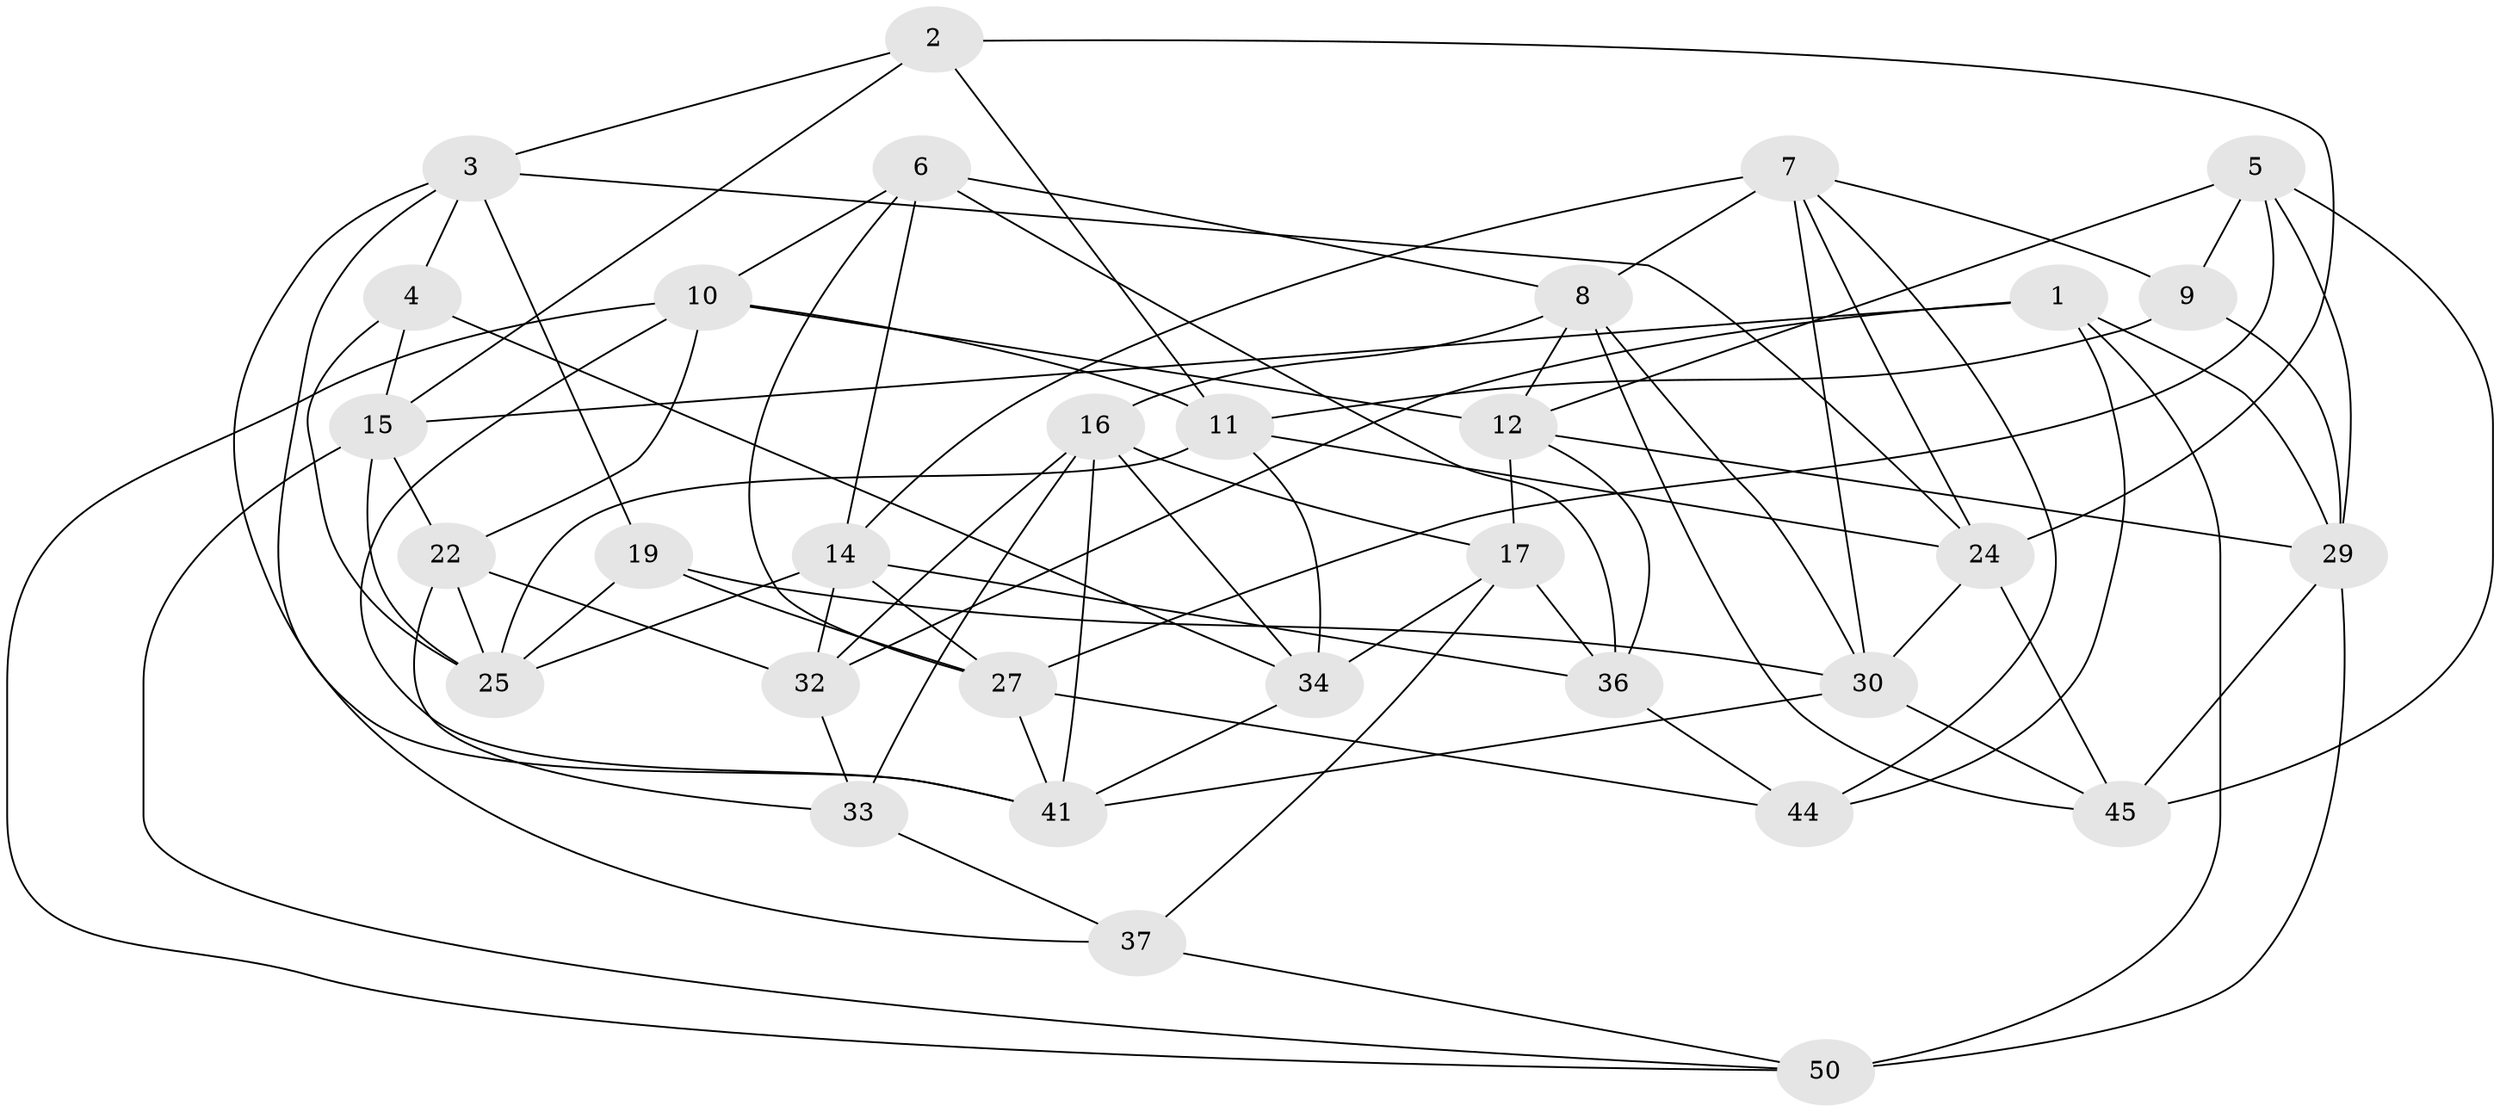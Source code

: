 // original degree distribution, {4: 1.0}
// Generated by graph-tools (version 1.1) at 2025/11/02/27/25 16:11:45]
// undirected, 32 vertices, 84 edges
graph export_dot {
graph [start="1"]
  node [color=gray90,style=filled];
  1 [super="+49"];
  2;
  3 [super="+48"];
  4;
  5 [super="+26"];
  6 [super="+28"];
  7 [super="+21"];
  8 [super="+51"];
  9;
  10 [super="+31"];
  11 [super="+23"];
  12 [super="+13"];
  14 [super="+39"];
  15 [super="+18"];
  16 [super="+20"];
  17 [super="+47"];
  19;
  22 [super="+53"];
  24 [super="+35"];
  25 [super="+38"];
  27 [super="+55"];
  29 [super="+42"];
  30 [super="+40"];
  32 [super="+43"];
  33;
  34 [super="+46"];
  36 [super="+57"];
  37;
  41 [super="+54"];
  44;
  45 [super="+56"];
  50 [super="+52"];
  1 -- 29;
  1 -- 50 [weight=2];
  1 -- 44;
  1 -- 15;
  1 -- 32;
  2 -- 24;
  2 -- 11;
  2 -- 15;
  2 -- 3;
  3 -- 4;
  3 -- 24;
  3 -- 37;
  3 -- 19;
  3 -- 41;
  4 -- 34;
  4 -- 15;
  4 -- 25;
  5 -- 45 [weight=2];
  5 -- 27;
  5 -- 9;
  5 -- 12;
  5 -- 29;
  6 -- 36 [weight=2];
  6 -- 10;
  6 -- 14;
  6 -- 8;
  6 -- 27;
  7 -- 24;
  7 -- 8;
  7 -- 9;
  7 -- 44;
  7 -- 30;
  7 -- 14;
  8 -- 12;
  8 -- 16;
  8 -- 45;
  8 -- 30;
  9 -- 29;
  9 -- 11;
  10 -- 11;
  10 -- 22;
  10 -- 12;
  10 -- 50;
  10 -- 41;
  11 -- 34;
  11 -- 25;
  11 -- 24;
  12 -- 17;
  12 -- 36;
  12 -- 29;
  14 -- 32;
  14 -- 25;
  14 -- 36;
  14 -- 27;
  15 -- 22;
  15 -- 25;
  15 -- 50;
  16 -- 41;
  16 -- 34;
  16 -- 32;
  16 -- 33;
  16 -- 17;
  17 -- 37;
  17 -- 34 [weight=2];
  17 -- 36;
  19 -- 30;
  19 -- 25;
  19 -- 27;
  22 -- 32 [weight=2];
  22 -- 33;
  22 -- 25;
  24 -- 45;
  24 -- 30;
  27 -- 44;
  27 -- 41;
  29 -- 50;
  29 -- 45;
  30 -- 45;
  30 -- 41;
  32 -- 33;
  33 -- 37;
  34 -- 41;
  36 -- 44;
  37 -- 50;
}
